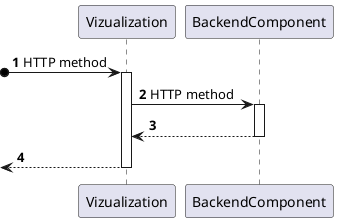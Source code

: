 @startuml ProcessView
'https://plantuml.com/sequence-diagram

autonumber
participant Vizualization
participant BackendComponent

?o-> Vizualization: HTTP method
activate Vizualization

Vizualization -> BackendComponent: HTTP method
activate BackendComponent

BackendComponent --> Vizualization
deactivate BackendComponent

<-- Vizualization

deactivate Vizualization

@enduml